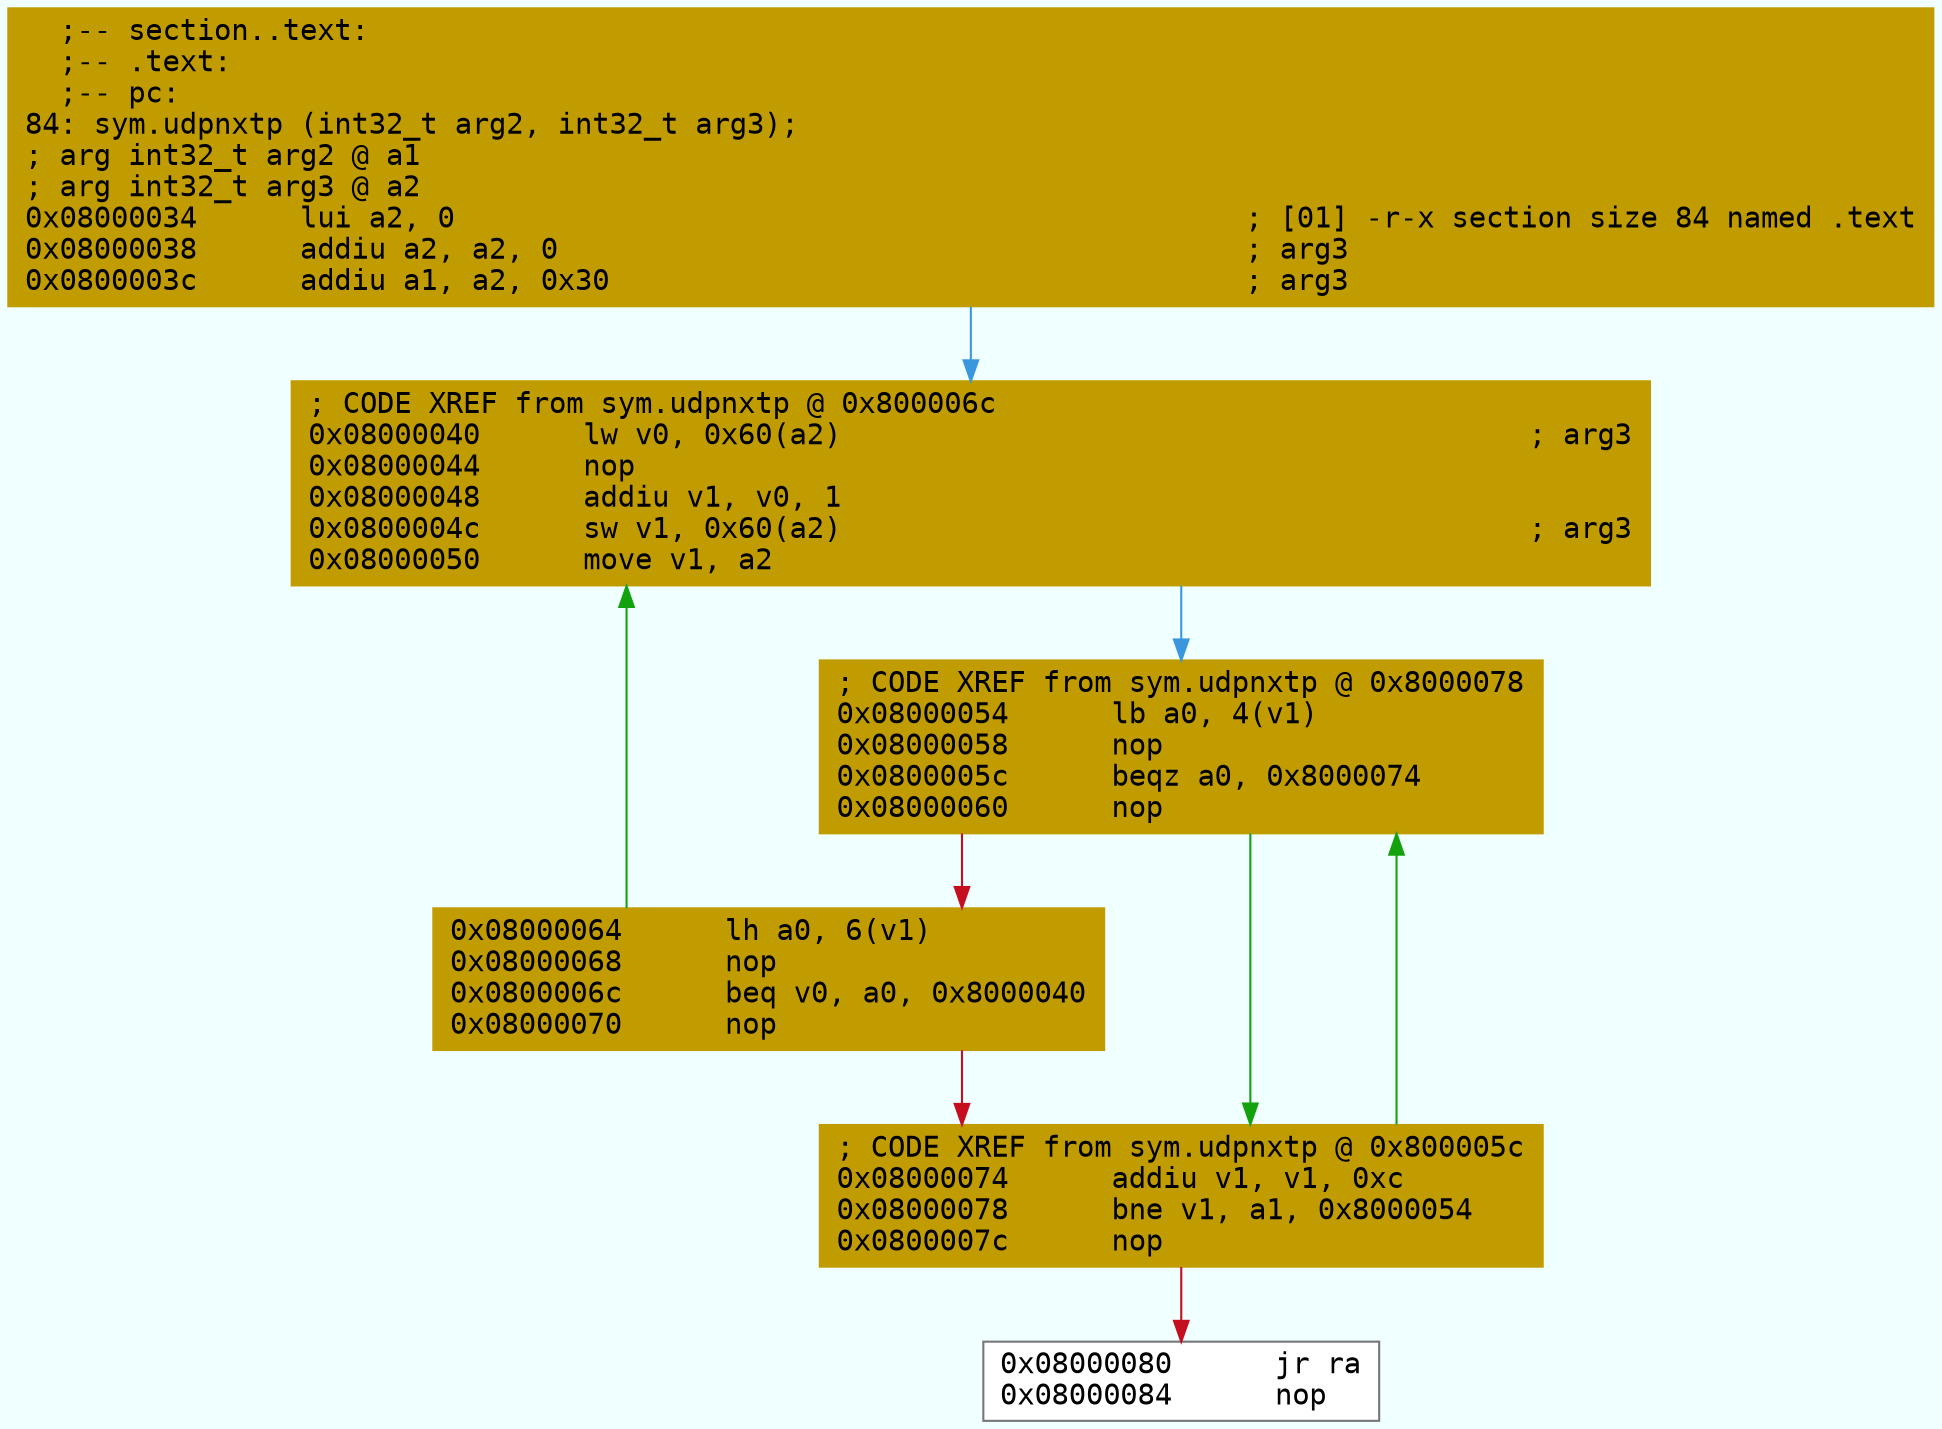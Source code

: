 digraph code {
	graph [bgcolor=azure fontsize=8 fontname="Courier" splines="ortho"];
	node [fillcolor=gray style=filled shape=box];
	edge [arrowhead="normal"];
	"0x08000034" [URL="sym.udpnxtp/0x08000034", fillcolor="#c19c00",color="#c19c00", fontname="Courier",label="  ;-- section..text:\l  ;-- .text:\l  ;-- pc:\l84: sym.udpnxtp (int32_t arg2, int32_t arg3);\l; arg int32_t arg2 @ a1\l; arg int32_t arg3 @ a2\l0x08000034      lui a2, 0                                              ; [01] -r-x section size 84 named .text\l0x08000038      addiu a2, a2, 0                                        ; arg3\l0x0800003c      addiu a1, a2, 0x30                                     ; arg3\l"]
	"0x08000040" [URL="sym.udpnxtp/0x08000040", fillcolor="#c19c00",color="#c19c00", fontname="Courier",label="; CODE XREF from sym.udpnxtp @ 0x800006c\l0x08000040      lw v0, 0x60(a2)                                        ; arg3\l0x08000044      nop\l0x08000048      addiu v1, v0, 1\l0x0800004c      sw v1, 0x60(a2)                                        ; arg3\l0x08000050      move v1, a2\l"]
	"0x08000054" [URL="sym.udpnxtp/0x08000054", fillcolor="#c19c00",color="#c19c00", fontname="Courier",label="; CODE XREF from sym.udpnxtp @ 0x8000078\l0x08000054      lb a0, 4(v1)\l0x08000058      nop\l0x0800005c      beqz a0, 0x8000074\l0x08000060      nop\l"]
	"0x08000064" [URL="sym.udpnxtp/0x08000064", fillcolor="#c19c00",color="#c19c00", fontname="Courier",label="0x08000064      lh a0, 6(v1)\l0x08000068      nop\l0x0800006c      beq v0, a0, 0x8000040\l0x08000070      nop\l"]
	"0x08000074" [URL="sym.udpnxtp/0x08000074", fillcolor="#c19c00",color="#c19c00", fontname="Courier",label="; CODE XREF from sym.udpnxtp @ 0x800005c\l0x08000074      addiu v1, v1, 0xc\l0x08000078      bne v1, a1, 0x8000054\l0x0800007c      nop\l"]
	"0x08000080" [URL="sym.udpnxtp/0x08000080", fillcolor="white",color="#767676", fontname="Courier",label="0x08000080      jr ra\l0x08000084      nop\l"]
        "0x08000034" -> "0x08000040" [color="#3a96dd"];
        "0x08000040" -> "0x08000054" [color="#3a96dd"];
        "0x08000054" -> "0x08000074" [color="#13a10e"];
        "0x08000054" -> "0x08000064" [color="#c50f1f"];
        "0x08000064" -> "0x08000040" [color="#13a10e"];
        "0x08000064" -> "0x08000074" [color="#c50f1f"];
        "0x08000074" -> "0x08000054" [color="#13a10e"];
        "0x08000074" -> "0x08000080" [color="#c50f1f"];
}
